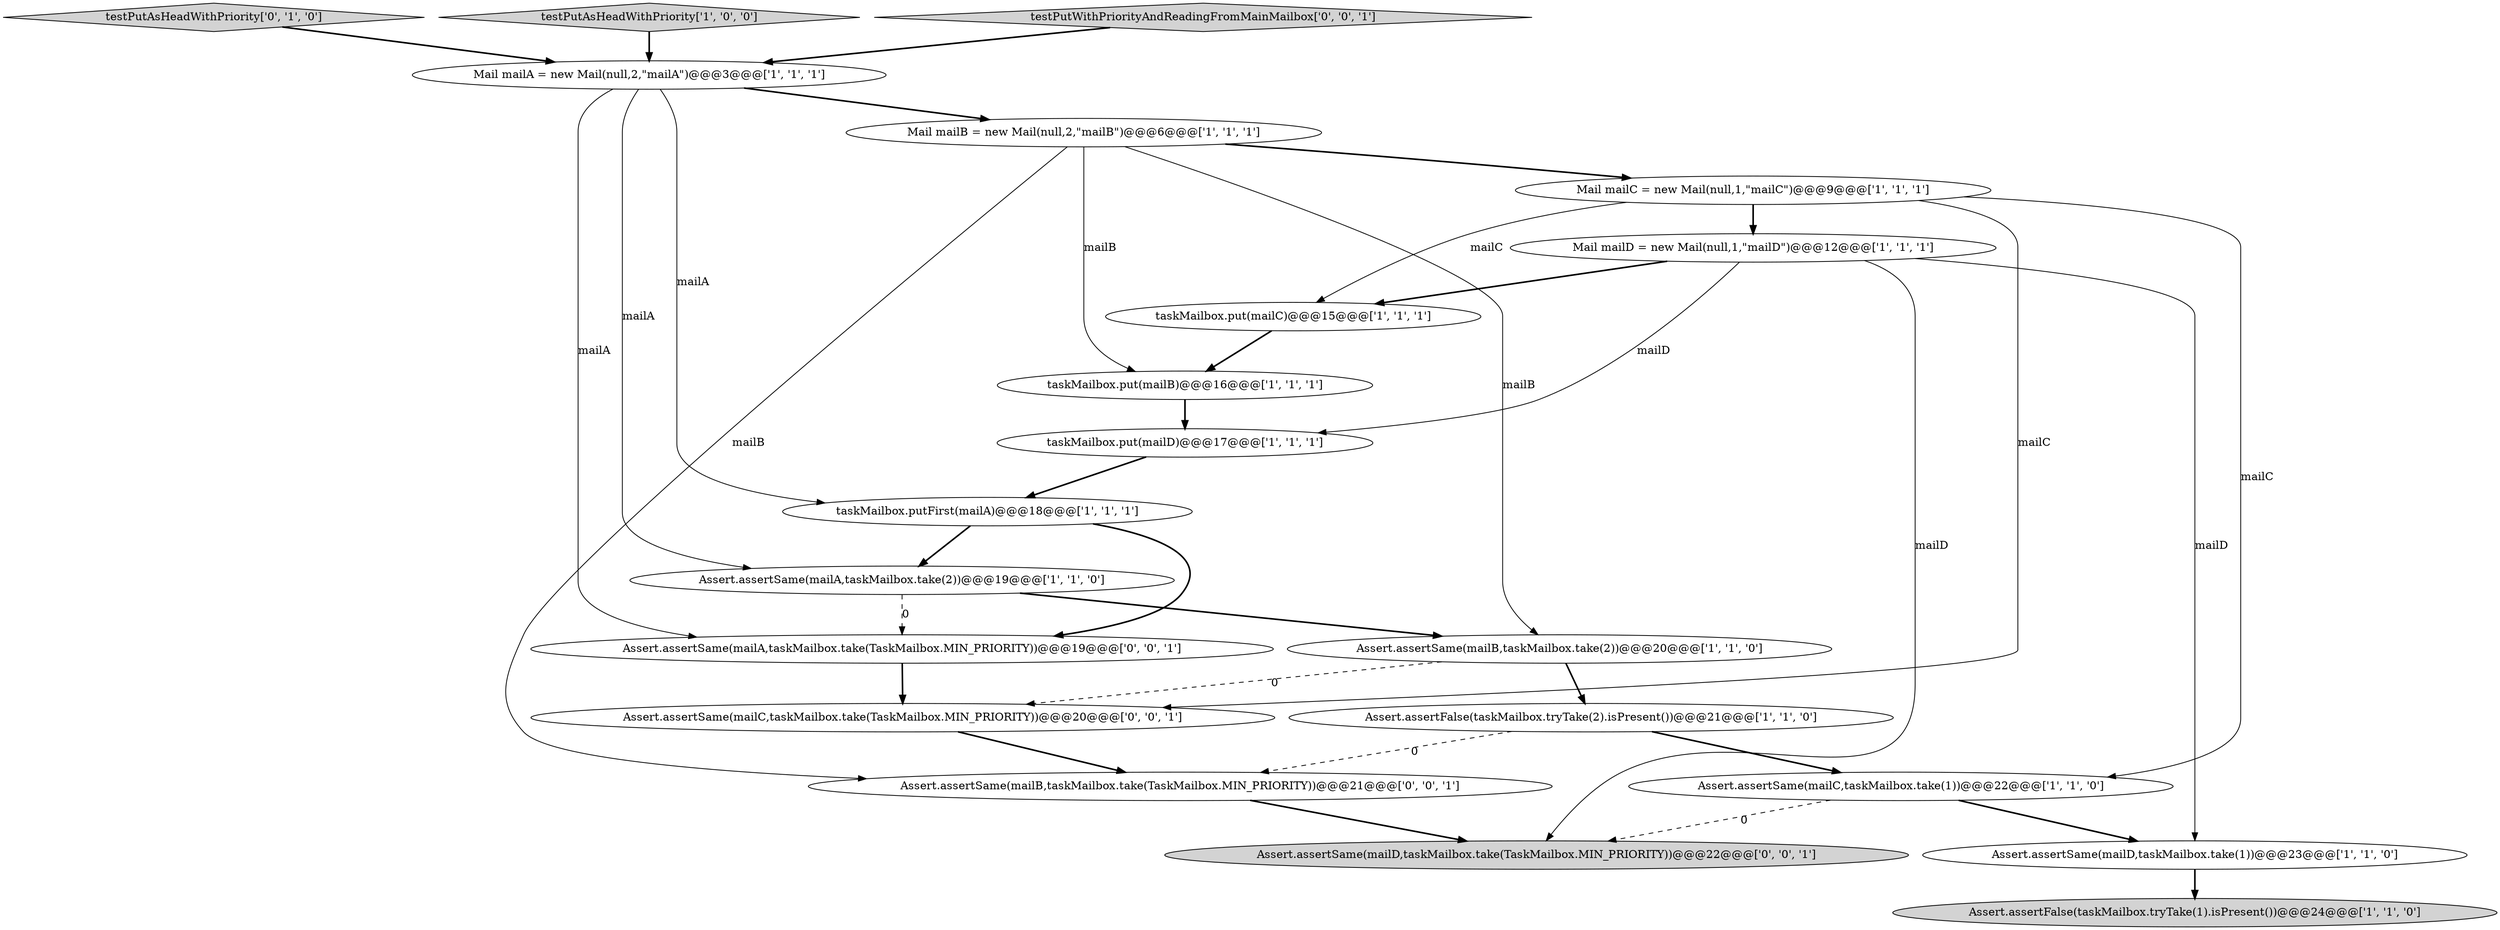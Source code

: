 digraph {
16 [style = filled, label = "Assert.assertSame(mailB,taskMailbox.take(TaskMailbox.MIN_PRIORITY))@@@21@@@['0', '0', '1']", fillcolor = white, shape = ellipse image = "AAA0AAABBB3BBB"];
9 [style = filled, label = "taskMailbox.putFirst(mailA)@@@18@@@['1', '1', '1']", fillcolor = white, shape = ellipse image = "AAA0AAABBB1BBB"];
14 [style = filled, label = "Mail mailA = new Mail(null,2,\"mailA\")@@@3@@@['1', '1', '1']", fillcolor = white, shape = ellipse image = "AAA0AAABBB1BBB"];
15 [style = filled, label = "testPutAsHeadWithPriority['0', '1', '0']", fillcolor = lightgray, shape = diamond image = "AAA0AAABBB2BBB"];
8 [style = filled, label = "taskMailbox.put(mailD)@@@17@@@['1', '1', '1']", fillcolor = white, shape = ellipse image = "AAA0AAABBB1BBB"];
10 [style = filled, label = "taskMailbox.put(mailC)@@@15@@@['1', '1', '1']", fillcolor = white, shape = ellipse image = "AAA0AAABBB1BBB"];
20 [style = filled, label = "Assert.assertSame(mailC,taskMailbox.take(TaskMailbox.MIN_PRIORITY))@@@20@@@['0', '0', '1']", fillcolor = white, shape = ellipse image = "AAA0AAABBB3BBB"];
1 [style = filled, label = "Mail mailB = new Mail(null,2,\"mailB\")@@@6@@@['1', '1', '1']", fillcolor = white, shape = ellipse image = "AAA0AAABBB1BBB"];
13 [style = filled, label = "Assert.assertSame(mailA,taskMailbox.take(2))@@@19@@@['1', '1', '0']", fillcolor = white, shape = ellipse image = "AAA0AAABBB1BBB"];
6 [style = filled, label = "testPutAsHeadWithPriority['1', '0', '0']", fillcolor = lightgray, shape = diamond image = "AAA0AAABBB1BBB"];
12 [style = filled, label = "taskMailbox.put(mailB)@@@16@@@['1', '1', '1']", fillcolor = white, shape = ellipse image = "AAA0AAABBB1BBB"];
5 [style = filled, label = "Assert.assertSame(mailC,taskMailbox.take(1))@@@22@@@['1', '1', '0']", fillcolor = white, shape = ellipse image = "AAA0AAABBB1BBB"];
19 [style = filled, label = "testPutWithPriorityAndReadingFromMainMailbox['0', '0', '1']", fillcolor = lightgray, shape = diamond image = "AAA0AAABBB3BBB"];
17 [style = filled, label = "Assert.assertSame(mailD,taskMailbox.take(TaskMailbox.MIN_PRIORITY))@@@22@@@['0', '0', '1']", fillcolor = lightgray, shape = ellipse image = "AAA0AAABBB3BBB"];
4 [style = filled, label = "Assert.assertFalse(taskMailbox.tryTake(2).isPresent())@@@21@@@['1', '1', '0']", fillcolor = white, shape = ellipse image = "AAA0AAABBB1BBB"];
7 [style = filled, label = "Mail mailD = new Mail(null,1,\"mailD\")@@@12@@@['1', '1', '1']", fillcolor = white, shape = ellipse image = "AAA0AAABBB1BBB"];
11 [style = filled, label = "Mail mailC = new Mail(null,1,\"mailC\")@@@9@@@['1', '1', '1']", fillcolor = white, shape = ellipse image = "AAA0AAABBB1BBB"];
0 [style = filled, label = "Assert.assertSame(mailD,taskMailbox.take(1))@@@23@@@['1', '1', '0']", fillcolor = white, shape = ellipse image = "AAA0AAABBB1BBB"];
2 [style = filled, label = "Assert.assertFalse(taskMailbox.tryTake(1).isPresent())@@@24@@@['1', '1', '0']", fillcolor = lightgray, shape = ellipse image = "AAA0AAABBB1BBB"];
18 [style = filled, label = "Assert.assertSame(mailA,taskMailbox.take(TaskMailbox.MIN_PRIORITY))@@@19@@@['0', '0', '1']", fillcolor = white, shape = ellipse image = "AAA0AAABBB3BBB"];
3 [style = filled, label = "Assert.assertSame(mailB,taskMailbox.take(2))@@@20@@@['1', '1', '0']", fillcolor = white, shape = ellipse image = "AAA0AAABBB1BBB"];
1->3 [style = solid, label="mailB"];
7->0 [style = solid, label="mailD"];
4->16 [style = dashed, label="0"];
15->14 [style = bold, label=""];
7->10 [style = bold, label=""];
7->8 [style = solid, label="mailD"];
0->2 [style = bold, label=""];
7->17 [style = solid, label="mailD"];
14->18 [style = solid, label="mailA"];
14->9 [style = solid, label="mailA"];
16->17 [style = bold, label=""];
3->4 [style = bold, label=""];
14->1 [style = bold, label=""];
1->11 [style = bold, label=""];
11->5 [style = solid, label="mailC"];
6->14 [style = bold, label=""];
11->10 [style = solid, label="mailC"];
18->20 [style = bold, label=""];
9->18 [style = bold, label=""];
20->16 [style = bold, label=""];
19->14 [style = bold, label=""];
13->3 [style = bold, label=""];
5->0 [style = bold, label=""];
5->17 [style = dashed, label="0"];
10->12 [style = bold, label=""];
12->8 [style = bold, label=""];
3->20 [style = dashed, label="0"];
14->13 [style = solid, label="mailA"];
8->9 [style = bold, label=""];
1->12 [style = solid, label="mailB"];
11->20 [style = solid, label="mailC"];
13->18 [style = dashed, label="0"];
1->16 [style = solid, label="mailB"];
4->5 [style = bold, label=""];
11->7 [style = bold, label=""];
9->13 [style = bold, label=""];
}
